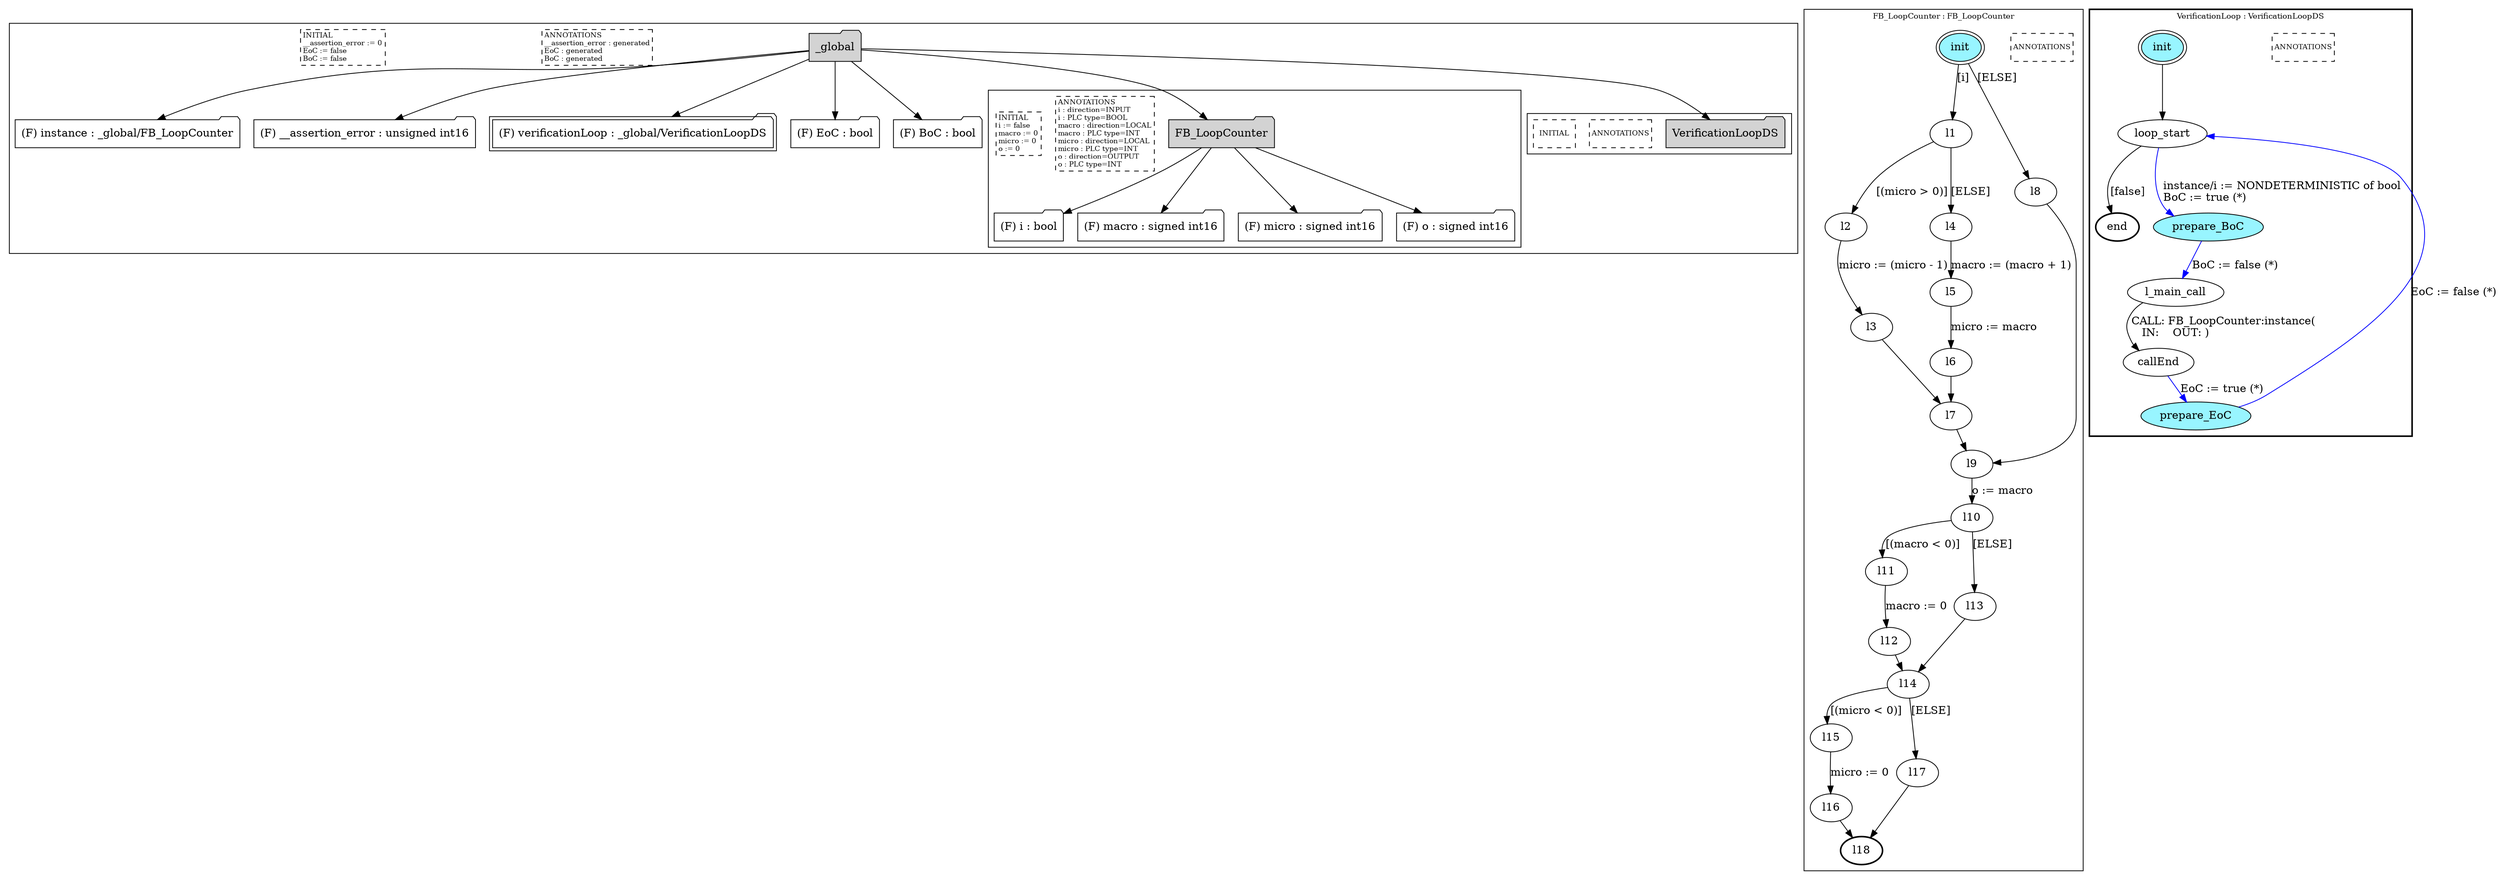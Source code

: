 digraph G {
	subgraph cluster__global2027044202 {
		node [shape="folder", style="filled"];
		//label="_global";
		_global2027044202 [label="_global"];
		_global2027044202 -> instance1778993228;
		instance1778993228 [label = "(F) instance : _global/FB_LoopCounter", fillcolor="white" ];
		_global2027044202 -> __assertion_error1824225917;
		__assertion_error1824225917 [label = "(F) __assertion_error : unsigned int16", fillcolor="white" ];
		_global2027044202 -> verificationLoop980979680;
		verificationLoop980979680 [label = "(F) verificationLoop : _global/VerificationLoopDS", fillcolor="white" , peripheries=2];
		_global2027044202 -> EoC747833043;
		EoC747833043 [label = "(F) EoC : bool", fillcolor="white" ];
		_global2027044202 -> BoC936544568;
		BoC936544568 [label = "(F) BoC : bool", fillcolor="white" ];
		_global2027044202 -> FB_LoopCounter1651379334;
		subgraph cluster_FB_LoopCounter1651379334 {
			node [shape="folder", style="filled"];
			//label="FB_LoopCounter";
			FB_LoopCounter1651379334 [label="FB_LoopCounter"];
			FB_LoopCounter1651379334 -> i677007331;
			i677007331 [label = "(F) i : bool", fillcolor="white" ];
			FB_LoopCounter1651379334 -> macro700791887;
			macro700791887 [label = "(F) macro : signed int16", fillcolor="white" ];
			FB_LoopCounter1651379334 -> micro1957175487;
			micro1957175487 [label = "(F) micro : signed int16", fillcolor="white" ];
			FB_LoopCounter1651379334 -> o1374212198;
			o1374212198 [label = "(F) o : signed int16", fillcolor="white" ];
			
			annotations_pseudonode_FB_LoopCounter1651379334 [
				label="ANNOTATIONS\li : direction=INPUT\li : PLC type=BOOL\lmacro : direction=LOCAL\lmacro : PLC type=INT\lmicro : direction=LOCAL\lmicro : PLC type=INT\lo : direction=OUTPUT\lo : PLC type=INT\l",
				fontsize=9, margin="0.04,0.04", fillcolor="white", shape="rectangle", style="dashed"];
			initamt_pseudonode_FB_LoopCounter1651379334 [
				label="INITIAL\li := false\lmacro := 0\lmicro := 0\lo := 0\l",
				fontsize=9, margin="0.04,0.04", fillcolor="lightyellow", shape="rectangle", style="dashed"];
		}
		_global2027044202 -> VerificationLoopDS2135563436;
		subgraph cluster_VerificationLoopDS2135563436 {
			node [shape="folder", style="filled"];
			//label="VerificationLoopDS";
			VerificationLoopDS2135563436 [label="VerificationLoopDS"];
			
			annotations_pseudonode_VerificationLoopDS2135563436 [
				label="ANNOTATIONS",
				fontsize=9, margin="0.04,0.04", fillcolor="white", shape="rectangle", style="dashed"];
			initamt_pseudonode_VerificationLoopDS2135563436 [
				label="INITIAL",
				fontsize=9, margin="0.04,0.04", fillcolor="lightyellow", shape="rectangle", style="dashed"];
		}
		
		annotations_pseudonode__global2027044202 [
			label="ANNOTATIONS\l__assertion_error : generated\lEoC : generated\lBoC : generated\l",
			fontsize=9, margin="0.04,0.04", fillcolor="white", shape="rectangle", style="dashed"];
		initamt_pseudonode__global2027044202 [
			label="INITIAL\l__assertion_error := 0\lEoC := false\lBoC := false\l",
			fontsize=9, margin="0.04,0.04", fillcolor="lightyellow", shape="rectangle", style="dashed"];
	}
	subgraph clusterFB_LoopCounter {
		node [style="filled"];
		color="black";
		fontsize=10;
		ranksep=0.4;
		
		label="FB_LoopCounter : FB_LoopCounter";
		
		annotations_pseudonode_FB_LoopCounter [
			label="ANNOTATIONS",
			fontsize=9, margin="0.04,0.04", fillcolor="white", shape="rectangle", style="dashed"];
		
		init_FB_LoopCounter [label="init", color="black", fillcolor="cadetblue1", peripheries=2, shape="ellipse"];
		l1_FB_LoopCounter [label="l1", color="black", fillcolor="white", shape="ellipse"];
		l2_FB_LoopCounter [label="l2", color="black", fillcolor="white", shape="ellipse"];
		l3_FB_LoopCounter [label="l3", color="black", fillcolor="white", shape="ellipse"];
		l4_FB_LoopCounter [label="l4", color="black", fillcolor="white", shape="ellipse"];
		l5_FB_LoopCounter [label="l5", color="black", fillcolor="white", shape="ellipse"];
		l6_FB_LoopCounter [label="l6", color="black", fillcolor="white", shape="ellipse"];
		l7_FB_LoopCounter [label="l7", color="black", fillcolor="white", shape="ellipse"];
		l8_FB_LoopCounter [label="l8", color="black", fillcolor="white", shape="ellipse"];
		l9_FB_LoopCounter [label="l9", color="black", fillcolor="white", shape="ellipse"];
		l10_FB_LoopCounter [label="l10", color="black", fillcolor="white", shape="ellipse"];
		l11_FB_LoopCounter [label="l11", color="black", fillcolor="white", shape="ellipse"];
		l12_FB_LoopCounter [label="l12", color="black", fillcolor="white", shape="ellipse"];
		l13_FB_LoopCounter [label="l13", color="black", fillcolor="white", shape="ellipse"];
		l14_FB_LoopCounter [label="l14", color="black", fillcolor="white", shape="ellipse"];
		l15_FB_LoopCounter [label="l15", color="black", fillcolor="white", shape="ellipse"];
		l16_FB_LoopCounter [label="l16", color="black", fillcolor="white", shape="ellipse"];
		l17_FB_LoopCounter [label="l17", color="black", fillcolor="white", shape="ellipse"];
		l18_FB_LoopCounter [label="l18", color="black", fillcolor="white", style=bold, shape="ellipse"];
		init_FB_LoopCounter -> l1_FB_LoopCounter [color="black", label="[i]"];
		l1_FB_LoopCounter -> l2_FB_LoopCounter [color="black", label="[(micro > 0)]"];
		l2_FB_LoopCounter -> l3_FB_LoopCounter [color="black", label="micro := (micro - 1)"];
		l1_FB_LoopCounter -> l4_FB_LoopCounter [color="black", label="[ELSE]"];
		l4_FB_LoopCounter -> l5_FB_LoopCounter [color="black", label="macro := (macro + 1)"];
		l5_FB_LoopCounter -> l6_FB_LoopCounter [color="black", label="micro := macro"];
		l3_FB_LoopCounter -> l7_FB_LoopCounter [color="black", label=""];
		l6_FB_LoopCounter -> l7_FB_LoopCounter [color="black", label=""];
		init_FB_LoopCounter -> l8_FB_LoopCounter [color="black", label="[ELSE]"];
		l7_FB_LoopCounter -> l9_FB_LoopCounter [color="black", label=""];
		l8_FB_LoopCounter -> l9_FB_LoopCounter [color="black", label=""];
		l9_FB_LoopCounter -> l10_FB_LoopCounter [color="black", label="o := macro"];
		l10_FB_LoopCounter -> l11_FB_LoopCounter [color="black", label="[(macro < 0)]"];
		l11_FB_LoopCounter -> l12_FB_LoopCounter [color="black", label="macro := 0"];
		l10_FB_LoopCounter -> l13_FB_LoopCounter [color="black", label="[ELSE]"];
		l12_FB_LoopCounter -> l14_FB_LoopCounter [color="black", label=""];
		l13_FB_LoopCounter -> l14_FB_LoopCounter [color="black", label=""];
		l14_FB_LoopCounter -> l15_FB_LoopCounter [color="black", label="[(micro < 0)]"];
		l15_FB_LoopCounter -> l16_FB_LoopCounter [color="black", label="micro := 0"];
		l14_FB_LoopCounter -> l17_FB_LoopCounter [color="black", label="[ELSE]"];
		l16_FB_LoopCounter -> l18_FB_LoopCounter [color="black", label=""];
		l17_FB_LoopCounter -> l18_FB_LoopCounter [color="black", label=""];
	}
	subgraph clusterVerificationLoop {
		node [style="filled"];
		style=bold;
		color="black";
		fontsize=10;
		ranksep=0.4;
		
		label="VerificationLoop : VerificationLoopDS";
		
		annotations_pseudonode_VerificationLoop [
			label="ANNOTATIONS",
			fontsize=9, margin="0.04,0.04", fillcolor="white", shape="rectangle", style="dashed"];
		
		init_VerificationLoop [label="init", color="black", fillcolor="cadetblue1", peripheries=2, shape="ellipse"];
		end_VerificationLoop [label="end", color="black", fillcolor="cadetblue1", style=bold, shape="ellipse"];
		loop_start_VerificationLoop [label="loop_start", color="black", fillcolor="white", shape="ellipse"];
		prepare_BoC_VerificationLoop [label="prepare_BoC", color="black", fillcolor="cadetblue1", shape="ellipse"];
		l_main_call_VerificationLoop [label="l_main_call", color="black", fillcolor="white", shape="ellipse"];
		callEnd_VerificationLoop [label="callEnd", color="black", fillcolor="white", shape="ellipse"];
		prepare_EoC_VerificationLoop [label="prepare_EoC", color="black", fillcolor="cadetblue1", shape="ellipse"];
		init_VerificationLoop -> loop_start_VerificationLoop [color="black", label=""];
		loop_start_VerificationLoop -> prepare_BoC_VerificationLoop [color="blue", label="instance/i := NONDETERMINISTIC of bool\lBoC := true (*)\l"];
		prepare_BoC_VerificationLoop -> l_main_call_VerificationLoop [color="blue", label="BoC := false (*)"];
		l_main_call_VerificationLoop -> callEnd_VerificationLoop [color="black", label="CALL: FB_LoopCounter:instance(\l   IN:    OUT: )\l"];
		callEnd_VerificationLoop -> prepare_EoC_VerificationLoop [color="blue", label="EoC := true (*)"];
		prepare_EoC_VerificationLoop -> loop_start_VerificationLoop [color="blue", label="EoC := false (*)"];
		loop_start_VerificationLoop -> end_VerificationLoop [color="black", label="[false]"];
	}
}

